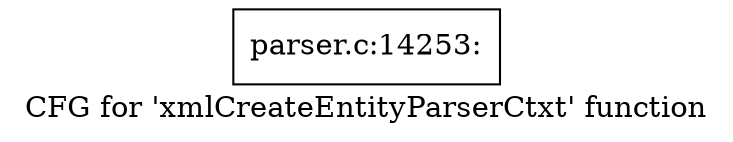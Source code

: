 digraph "CFG for 'xmlCreateEntityParserCtxt' function" {
	label="CFG for 'xmlCreateEntityParserCtxt' function";

	Node0x59bf3f0 [shape=record,label="{parser.c:14253:}"];
}
